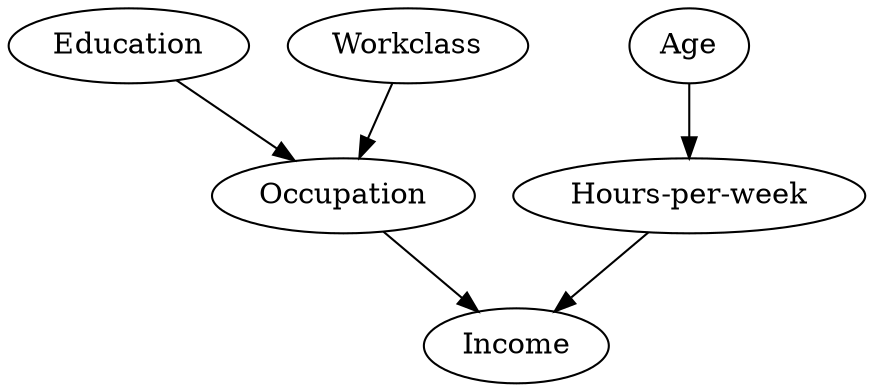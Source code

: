digraph G {
    Education -> Occupation
    Occupation -> Income
    Workclass -> Occupation
    Age -> "Hours-per-week"
    "Hours-per-week" -> Income
}
